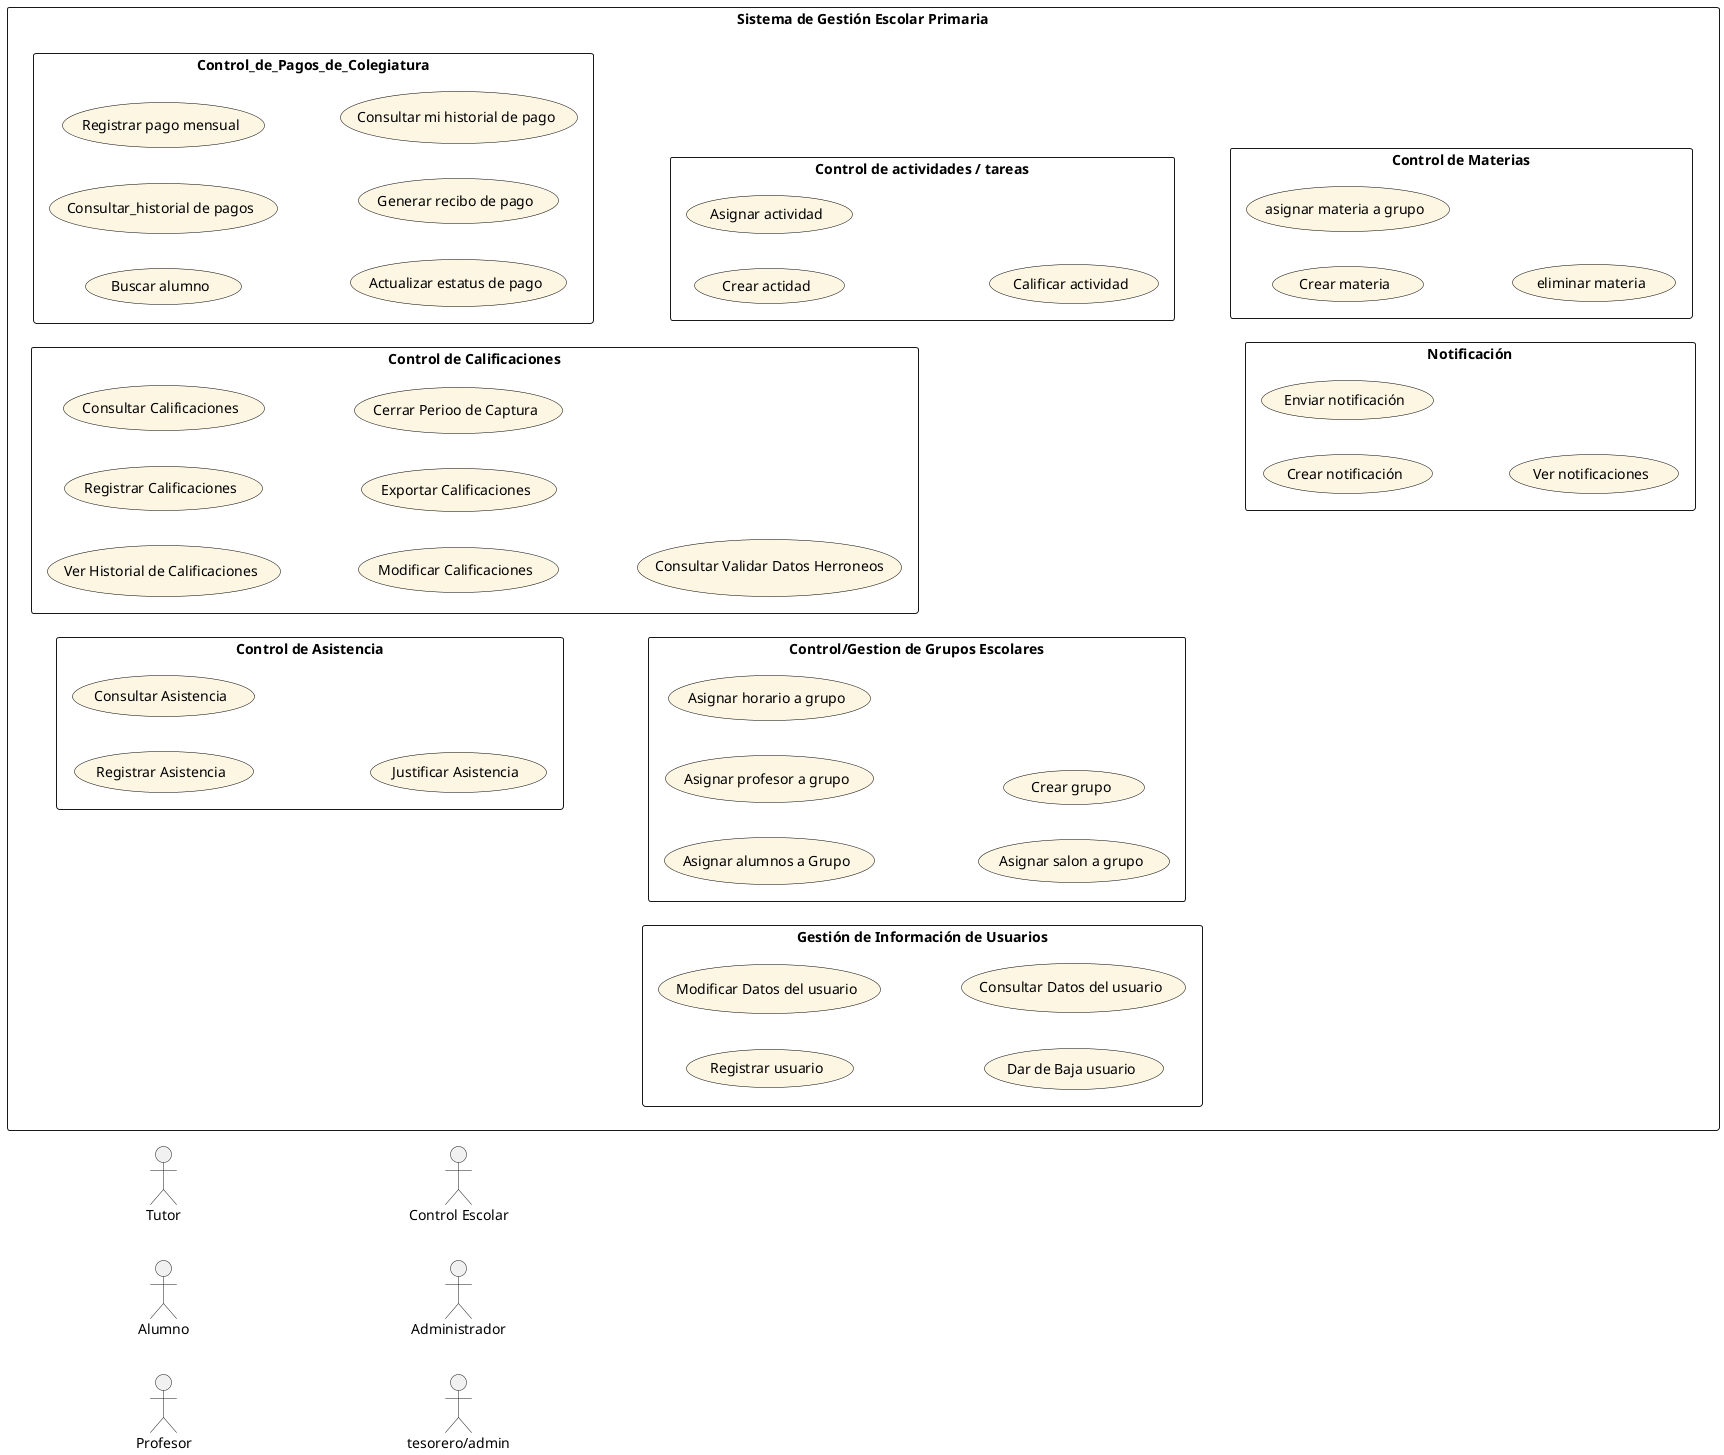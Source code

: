 @startuml
left to right direction
skinparam packageStyle rectangle
skinparam usecase {
  BackgroundColor #FDF6E3
  BorderColor Black
  ArrowColor Black
}

actor Tutor as T
actor Alumno as AL
actor Profesor as P
actor "Control Escolar" as CE
actor Administrador as A
actor "tesorero/admin" as Cuentas

rectangle "Sistema de Gestión Escolar Primaria" {

  package "Control_de_Pagos_de_Colegiatura" {
  usecase "Buscar alumno" as UC50
  usecase "Consultar_historial de pagos" as UC51
  usecase "Registrar pago mensual" as UC52
  usecase "Actualizar estatus de pago" as UC53
  usecase "Generar recibo de pago" as UC54
  usecase "Consultar mi historial de pago" as UC55
   }

  package "Control de Calificaciones" {
    usecase "Ver Historial de Calificaciones" as UC1000
    usecase "Registrar Calificaciones" as UC1100
    usecase "Consultar Calificaciones" as UC1200
    usecase "Modificar Calificaciones" as UC1300
    usecase "Exportar Calificaciones" as UC1400
    usecase "Cerrar Perioo de Captura" as UC101500
    usecase "Consultar Validar Datos Herroneos" as UC1016
  }

  package "Control de Asistencia" {
    usecase "Registrar Asistencia" as UC8
    usecase "Consultar Asistencia" as UC9
    usecase "Justificar Asistencia" as UC24
  }

  package "Control de actividades / tareas" {
    usecase "Crear actidad" as UC15
    usecase "Asignar actividad" as UC16
    usecase "Calificar actividad" as UC17
  }

  package "Control/Gestion de Grupos Escolares" {
   
  usecase "Asignar alumnos a Grupo" as UC101
  usecase "Asignar profesor a grupo" as UC202
  usecase "Asignar horario a grupo" as UC303
  usecase "Asignar salon a grupo"  as UC404 
  usecase "Crear grupo" as UC5
  }

  package "Gestión de Información de Usuarios" {
    usecase "Registrar usuario" as UC1
    usecase "Modificar Datos del usuario" as UC2
    usecase "Dar de Baja usuario" as UC3
    usecase "Consultar Datos del usuario" as UC4
  }

  package "Control de Materias" {
    usecase "Crear materia" as UC21
    usecase "asignar materia a grupo" as UC22
    usecase "eliminar materia" as UC23
  }

  package "Notificación" {
    usecase "Crear notificación" as UC18
    usecase "Enviar notificación" as UC19
    usecase "Ver notificaciones" as UC20
  }
}

' Relaciones con actores

@enduml
